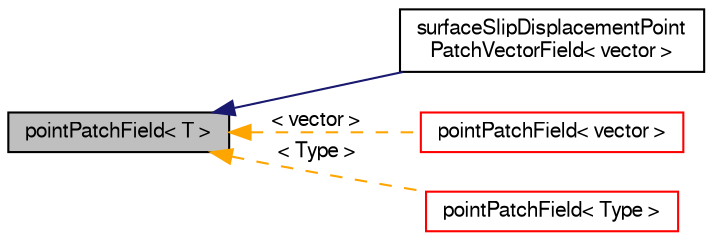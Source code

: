 digraph "pointPatchField&lt; T &gt;"
{
  bgcolor="transparent";
  edge [fontname="FreeSans",fontsize="10",labelfontname="FreeSans",labelfontsize="10"];
  node [fontname="FreeSans",fontsize="10",shape=record];
  rankdir="LR";
  Node1 [label="pointPatchField\< T \>",height=0.2,width=0.4,color="black", fillcolor="grey75", style="filled" fontcolor="black"];
  Node1 -> Node2 [dir="back",color="midnightblue",fontsize="10",style="solid",fontname="FreeSans"];
  Node2 [label="surfaceSlipDisplacementPoint\lPatchVectorField\< vector \>",height=0.2,width=0.4,color="black",URL="$a02428.html",tooltip="Displacement follows a triSurface. Use in a displacementMotionSolver as a bc on the pointDisplacement..."];
  Node1 -> Node3 [dir="back",color="orange",fontsize="10",style="dashed",label=" \< vector \>" ,fontname="FreeSans"];
  Node3 [label="pointPatchField\< vector \>",height=0.2,width=0.4,color="red",URL="$a01838.html"];
  Node1 -> Node4 [dir="back",color="orange",fontsize="10",style="dashed",label=" \< Type \>" ,fontname="FreeSans"];
  Node4 [label="pointPatchField\< Type \>",height=0.2,width=0.4,color="red",URL="$a01838.html"];
}
